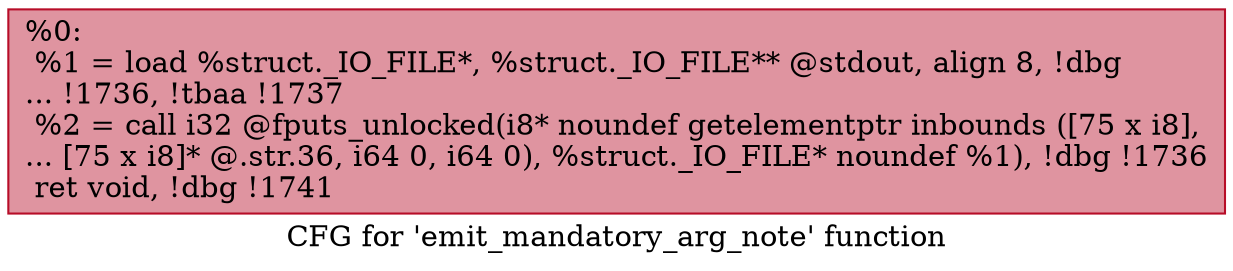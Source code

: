 digraph "CFG for 'emit_mandatory_arg_note' function" {
	label="CFG for 'emit_mandatory_arg_note' function";

	Node0x1683d00 [shape=record,color="#b70d28ff", style=filled, fillcolor="#b70d2870",label="{%0:\l  %1 = load %struct._IO_FILE*, %struct._IO_FILE** @stdout, align 8, !dbg\l... !1736, !tbaa !1737\l  %2 = call i32 @fputs_unlocked(i8* noundef getelementptr inbounds ([75 x i8],\l... [75 x i8]* @.str.36, i64 0, i64 0), %struct._IO_FILE* noundef %1), !dbg !1736\l  ret void, !dbg !1741\l}"];
}
